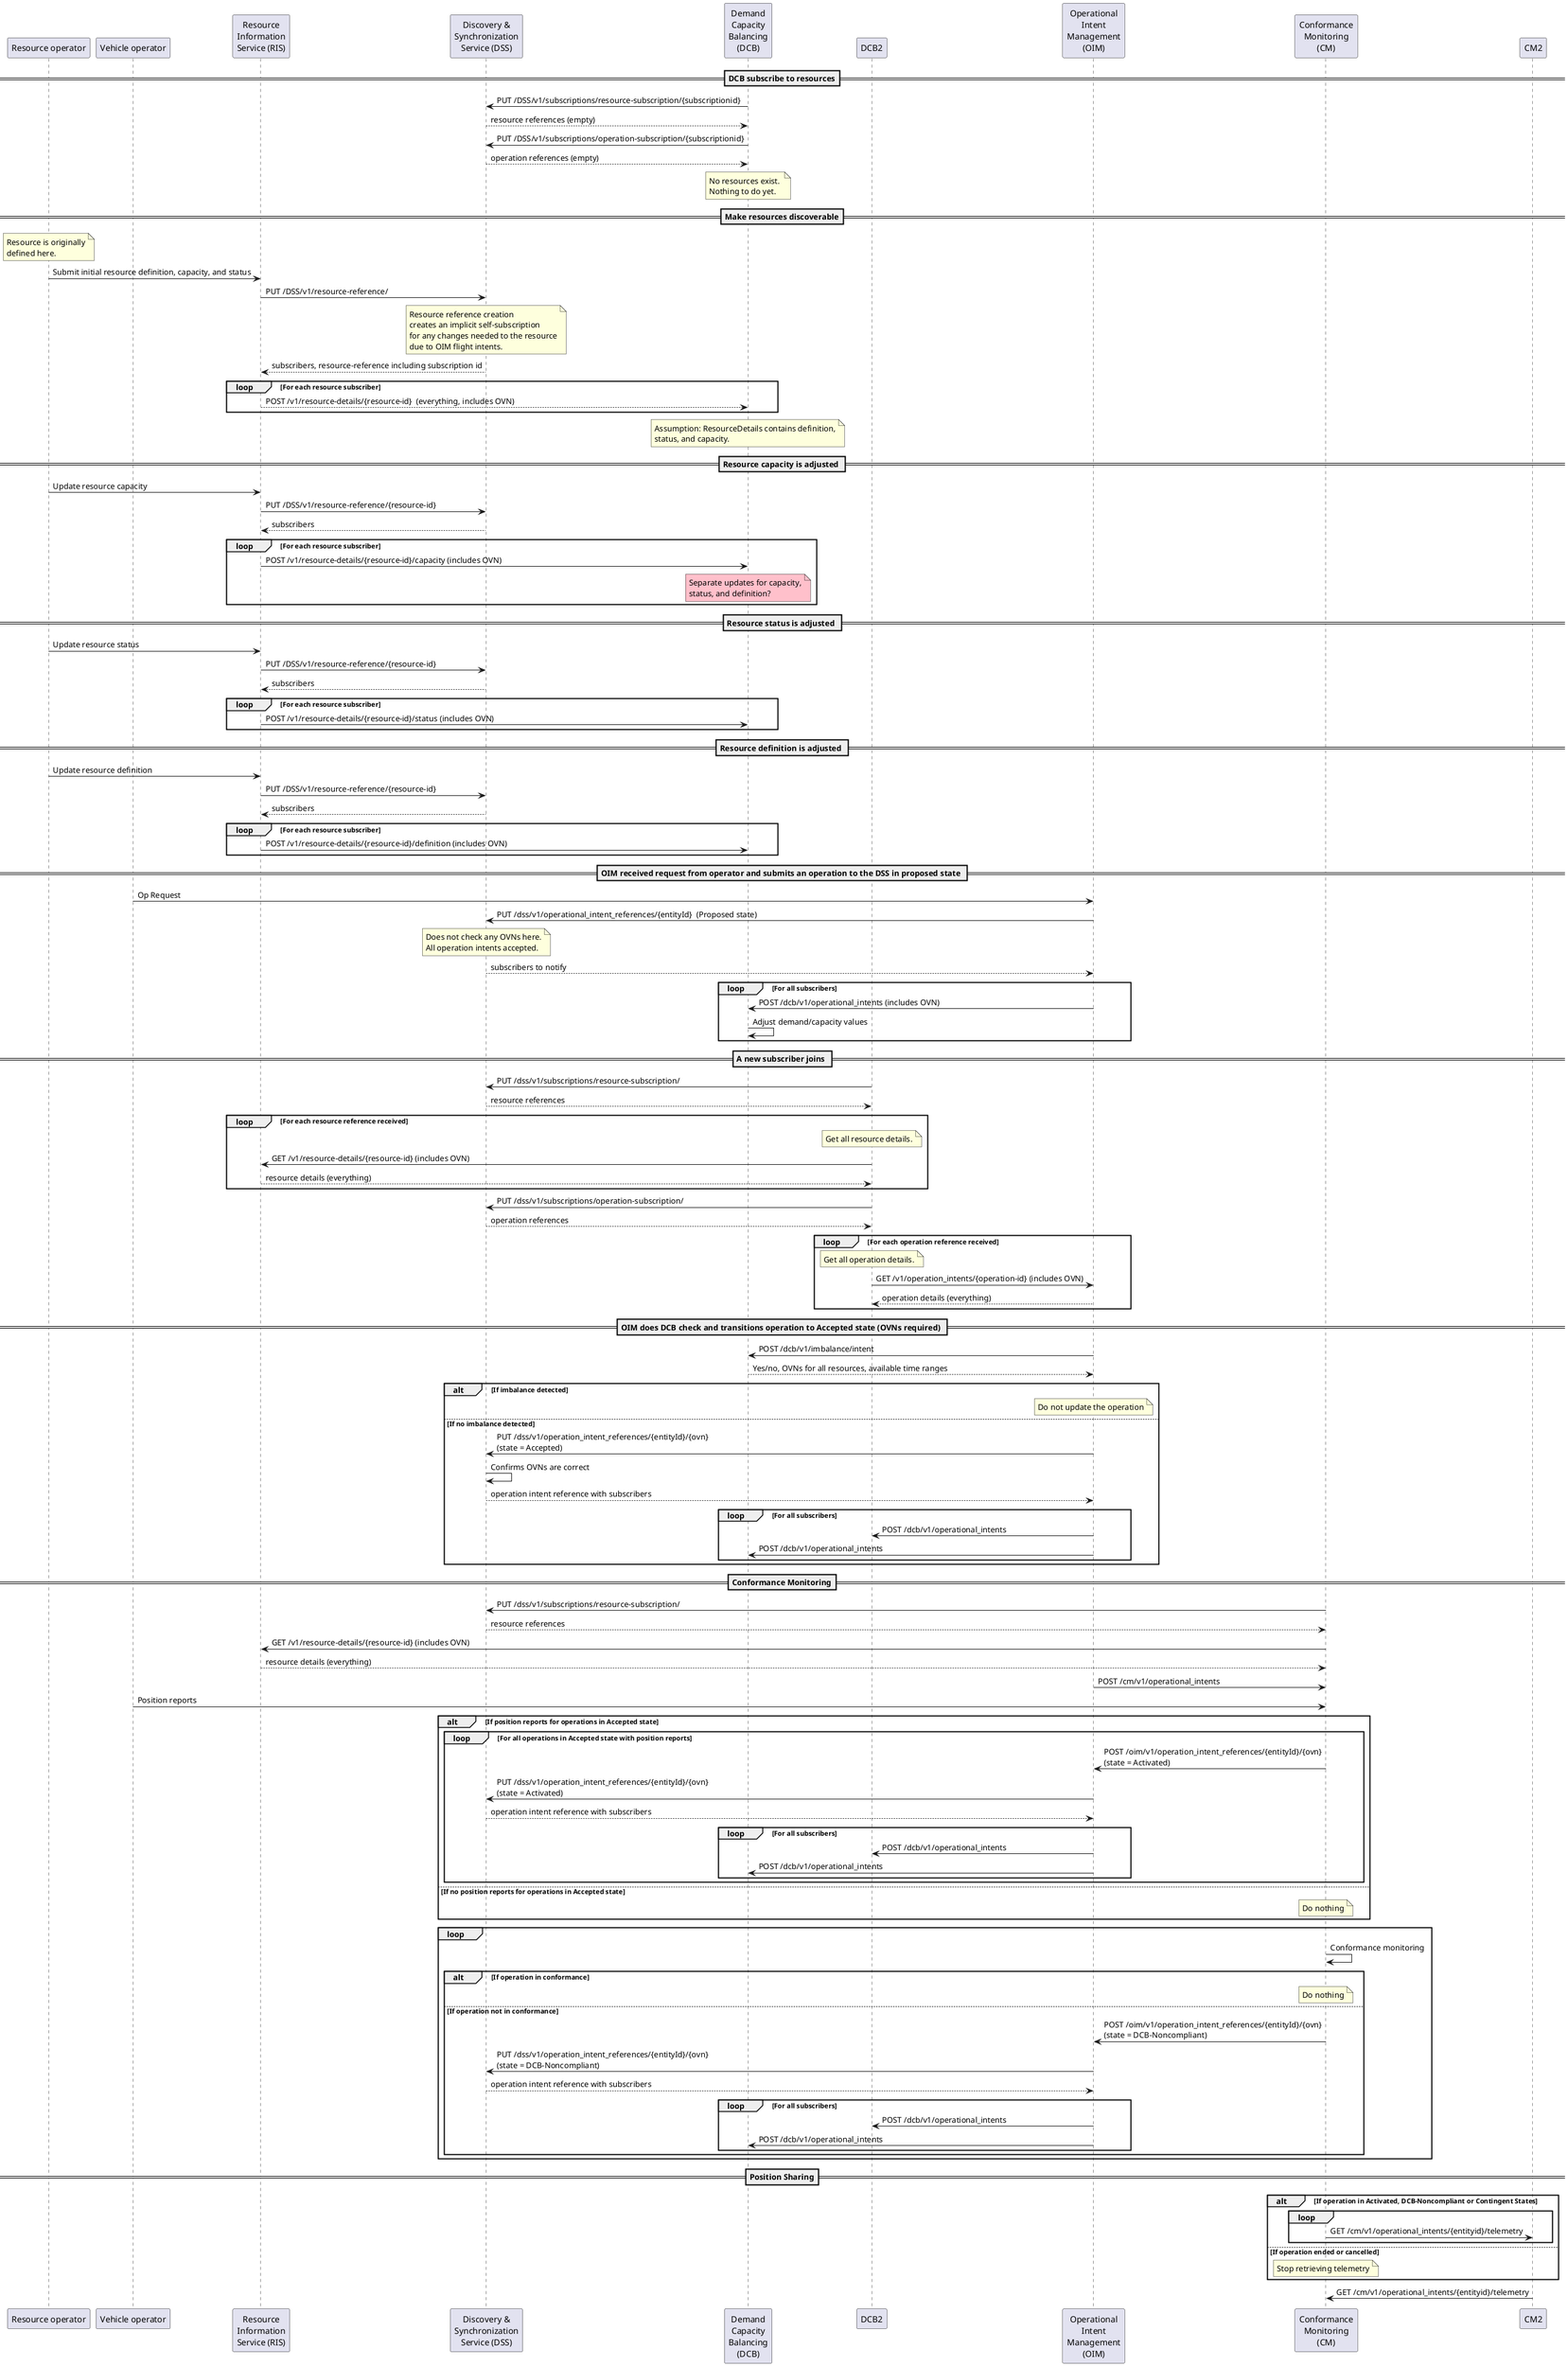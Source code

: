 @startuml
participant "Resource operator" as RO
participant "Vehicle operator" as op
participant "Resource\nInformation\nService (RIS)" as RIS
participant "Discovery &\nSynchronization\nService (DSS)" as DSS
participant "Demand\nCapacity\nBalancing\n(DCB)" as DCB
participant "DCB2" as DCB2
participant "Operational\nIntent\nManagement\n(OIM)" as OIM
participant "Conformance\nMonitoring\n(CM)" as CM
participant "CM2" as CM2


==DCB subscribe to resources==
DCB -> DSS: PUT /DSS/v1/subscriptions/resource-subscription/{subscriptionid}
DCB <-- DSS: resource references (empty)

DCB -> DSS: PUT /DSS/v1/subscriptions/operation-subscription/{subscriptionid}
DCB <-- DSS: operation references (empty)

note over DCB
No resources exist. 
Nothing to do yet. 
end note

==Make resources discoverable==
note over RO
Resource is originally
defined here.
end note 
RO -> RIS: Submit initial resource definition, capacity, and status
RIS -> DSS: PUT /DSS/v1/resource-reference/
note over DSS
Resource reference creation
creates an implicit self-subscription
for any changes needed to the resource
due to OIM flight intents.
end note
DSS --> RIS: subscribers, resource-reference including subscription id
loop For each resource subscriber
    DCB <-- RIS: POST /v1/resource-details/{resource-id}  (everything, includes OVN)
end
note over DCB
Assumption: ResourceDetails contains definition,
status, and capacity. 
end note

== Resource capacity is adjusted ==
RO -> RIS: Update resource capacity
RIS -> DSS: PUT /DSS/v1/resource-reference/{resource-id}
RIS <-- DSS: subscribers
loop For each resource subscriber
    RIS -> DCB: POST /v1/resource-details/{resource-id}/capacity (includes OVN)
    note over DCB #pink
    Separate updates for capacity,
    status, and definition?
    end note
end

== Resource status is adjusted ==
RO -> RIS: Update resource status
RIS -> DSS: PUT /DSS/v1/resource-reference/{resource-id}
RIS <-- DSS: subscribers
loop For each resource subscriber
    RIS -> DCB: POST /v1/resource-details/{resource-id}/status (includes OVN)
end

== Resource definition is adjusted ==
RO -> RIS: Update resource definition
RIS -> DSS: PUT /DSS/v1/resource-reference/{resource-id}
RIS <-- DSS: subscribers
loop For each resource subscriber
    RIS -> DCB: POST /v1/resource-details/{resource-id}/definition (includes OVN)
end


== OIM received request from operator and submits an operation to the DSS in proposed state == 
op -> OIM: Op Request
OIM -> DSS: PUT /dss/v1/operational_intent_references/{entityId}  (Proposed state)
note over DSS
Does not check any OVNs here.
All operation intents accepted.
end note
OIM <-- DSS: subscribers to notify
loop For all subscribers
    OIM -> DCB: POST /dcb/v1/operational_intents (includes OVN)
    DCB -> DCB: Adjust demand/capacity values
end

== A new subscriber joins == 
DCB2 -> DSS: PUT /dss/v1/subscriptions/resource-subscription/
DCB2 <-- DSS: resource references
loop For each resource reference received
    note over DCB2
    Get all resource details.
    end note
    DCB2 -> RIS: GET /v1/resource-details/{resource-id} (includes OVN)
    DCB2 <-- RIS: resource details (everything)
end
DCB2 -> DSS: PUT /dss/v1/subscriptions/operation-subscription/
DCB2 <-- DSS: operation references
loop For each operation reference received
    note over DCB2
    Get all operation details.
    end note
    DCB2 -> OIM: GET /v1/operation_intents/{operation-id} (includes OVN)
    DCB2 <-- OIM: operation details (everything)
end


== OIM does DCB check and transitions operation to Accepted state (OVNs required) ==
OIM -> DCB: POST /dcb/v1/imbalance/intent
OIM <-- DCB: Yes/no, OVNs for all resources, available time ranges

alt If imbalance detected
    note over OIM: Do not update the operation
else If no imbalance detected
    OIM -> DSS: PUT /dss/v1/operation_intent_references/{entityId}/{ovn}\n(state = Accepted)
    DSS -> DSS: Confirms OVNs are correct
    OIM <-- DSS: operation intent reference with subscribers
    loop For all subscribers
        OIM -> DCB2: POST /dcb/v1/operational_intents
        OIM -> DCB: POST /dcb/v1/operational_intents
    end
end

==Conformance Monitoring==
CM -> DSS: PUT /dss/v1/subscriptions/resource-subscription/
CM <-- DSS: resource references
CM -> RIS: GET /v1/resource-details/{resource-id} (includes OVN)
CM <-- RIS: resource details (everything)
OIM -> CM: POST /cm/v1/operational_intents
'CM -> DSS: PUT /dss/v1/subscriptions/operation-subscription/
'CM <-- DSS: operation references

op -> CM: Position reports
alt If position reports for operations in Accepted state
    loop For all operations in Accepted state with position reports
        CM -> OIM: POST /oim/v1/operation_intent_references/{entityId}/{ovn}\n(state = Activated)
        OIM -> DSS: PUT /dss/v1/operation_intent_references/{entityId}/{ovn}\n(state = Activated)
        OIM <-- DSS: operation intent reference with subscribers
        loop For all subscribers
            OIM -> DCB2: POST /dcb/v1/operational_intents
            OIM -> DCB: POST /dcb/v1/operational_intents
        end
    end
else If no position reports for operations in Accepted state
    note over CM: Do nothing
end
loop
    CM -> CM: Conformance monitoring
    alt If operation in conformance
        note over CM: Do nothing
    else If operation not in conformance
        CM -> OIM: POST /oim/v1/operation_intent_references/{entityId}/{ovn}\n(state = DCB-Noncompliant)
        OIM -> DSS: PUT /dss/v1/operation_intent_references/{entityId}/{ovn}\n(state = DCB-Noncompliant)
        OIM <-- DSS: operation intent reference with subscribers
        loop For all subscribers
            OIM -> DCB2: POST /dcb/v1/operational_intents
            OIM -> DCB: POST /dcb/v1/operational_intents
        end
    end
end

==Position Sharing==
alt If operation in Activated, DCB-Noncompliant or Contingent States
    loop 
        CM -> CM2: GET /cm/v1/operational_intents/{entityid}/telemetry        
    end
else If operation ended or cancelled
    note over CM: Stop retrieving telemetry
end 
CM2 -> CM: GET /cm/v1/operational_intents/{entityid}/telemetry
@enduml